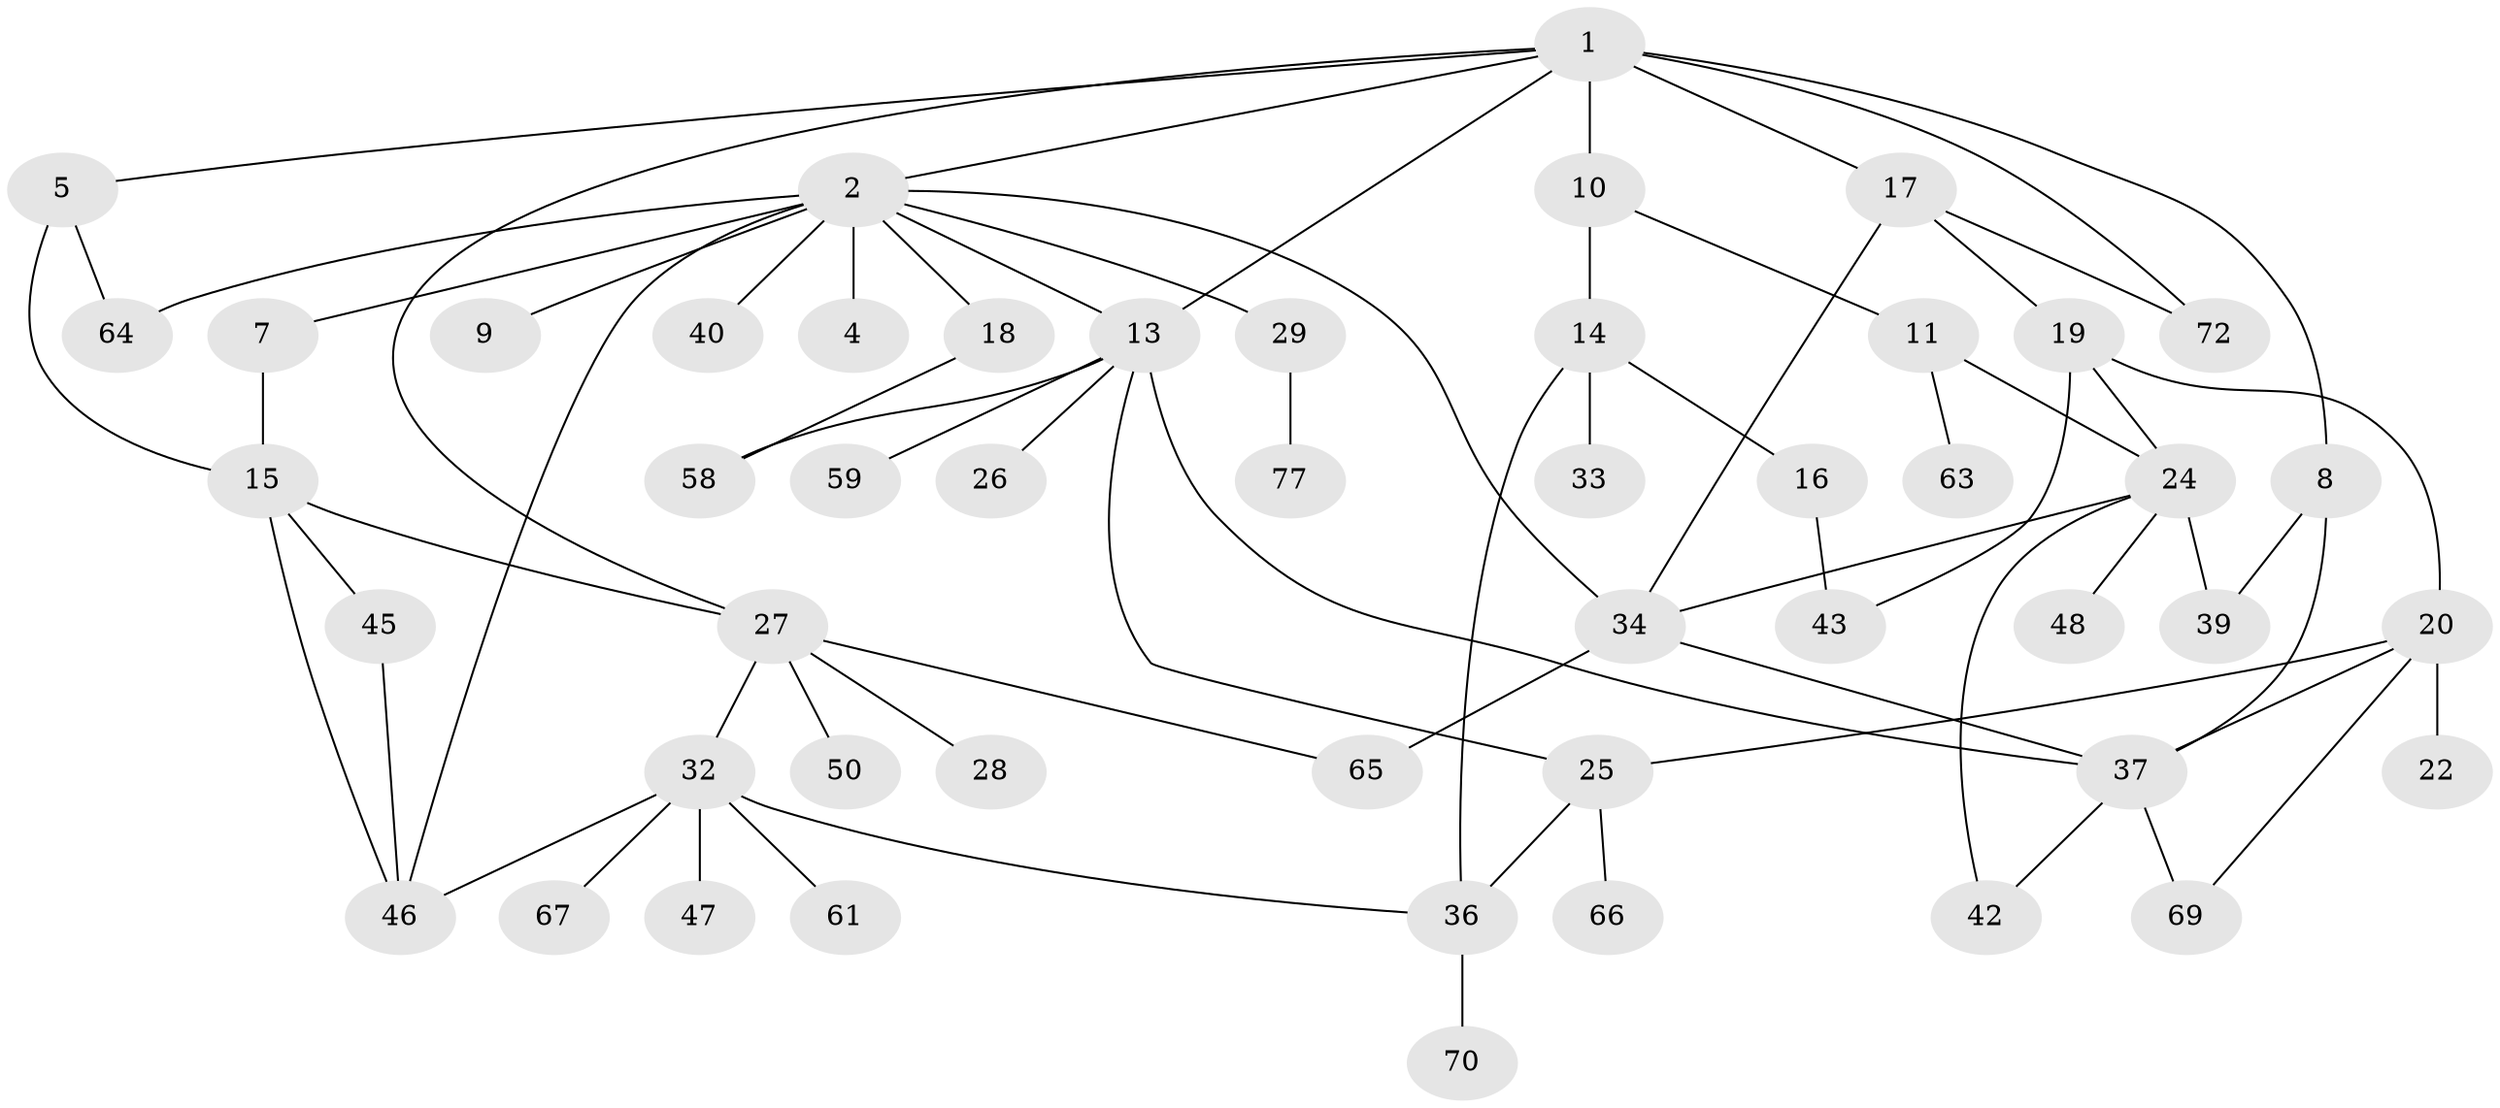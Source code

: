 // Generated by graph-tools (version 1.1) at 2025/51/02/27/25 19:51:40]
// undirected, 50 vertices, 72 edges
graph export_dot {
graph [start="1"]
  node [color=gray90,style=filled];
  1 [super="+3"];
  2 [super="+6"];
  4 [super="+76"];
  5;
  7;
  8 [super="+38"];
  9;
  10 [super="+23"];
  11 [super="+12"];
  13 [super="+35"];
  14 [super="+31"];
  15 [super="+41"];
  16;
  17 [super="+62"];
  18;
  19 [super="+57"];
  20 [super="+21"];
  22;
  24 [super="+30"];
  25 [super="+53"];
  26;
  27 [super="+55"];
  28 [super="+52"];
  29 [super="+54"];
  32 [super="+44"];
  33;
  34 [super="+73"];
  36 [super="+56"];
  37 [super="+75"];
  39;
  40;
  42 [super="+71"];
  43 [super="+51"];
  45 [super="+49"];
  46 [super="+60"];
  47;
  48;
  50;
  58 [super="+74"];
  59;
  61;
  63;
  64;
  65 [super="+68"];
  66;
  67;
  69;
  70;
  72;
  77;
  1 -- 2;
  1 -- 5;
  1 -- 10 [weight=2];
  1 -- 13;
  1 -- 72;
  1 -- 8;
  1 -- 27;
  1 -- 17;
  2 -- 4;
  2 -- 18;
  2 -- 34;
  2 -- 40;
  2 -- 64;
  2 -- 29;
  2 -- 7;
  2 -- 9;
  2 -- 13;
  2 -- 46;
  5 -- 15 [weight=2];
  5 -- 64;
  7 -- 15;
  8 -- 37;
  8 -- 39;
  10 -- 11;
  10 -- 14;
  11 -- 24;
  11 -- 63;
  13 -- 25;
  13 -- 26;
  13 -- 37;
  13 -- 59;
  13 -- 58;
  14 -- 16;
  14 -- 33;
  14 -- 36;
  15 -- 45;
  15 -- 27;
  15 -- 46;
  16 -- 43;
  17 -- 19;
  17 -- 72;
  17 -- 34;
  18 -- 58;
  19 -- 20;
  19 -- 24;
  19 -- 43;
  20 -- 22;
  20 -- 37;
  20 -- 25;
  20 -- 69;
  24 -- 39;
  24 -- 48;
  24 -- 42;
  24 -- 34;
  25 -- 66;
  25 -- 36;
  27 -- 28;
  27 -- 32;
  27 -- 50;
  27 -- 65;
  29 -- 77;
  32 -- 47;
  32 -- 61;
  32 -- 67;
  32 -- 46;
  32 -- 36;
  34 -- 37;
  34 -- 65 [weight=2];
  36 -- 70;
  37 -- 69;
  37 -- 42;
  45 -- 46;
}

